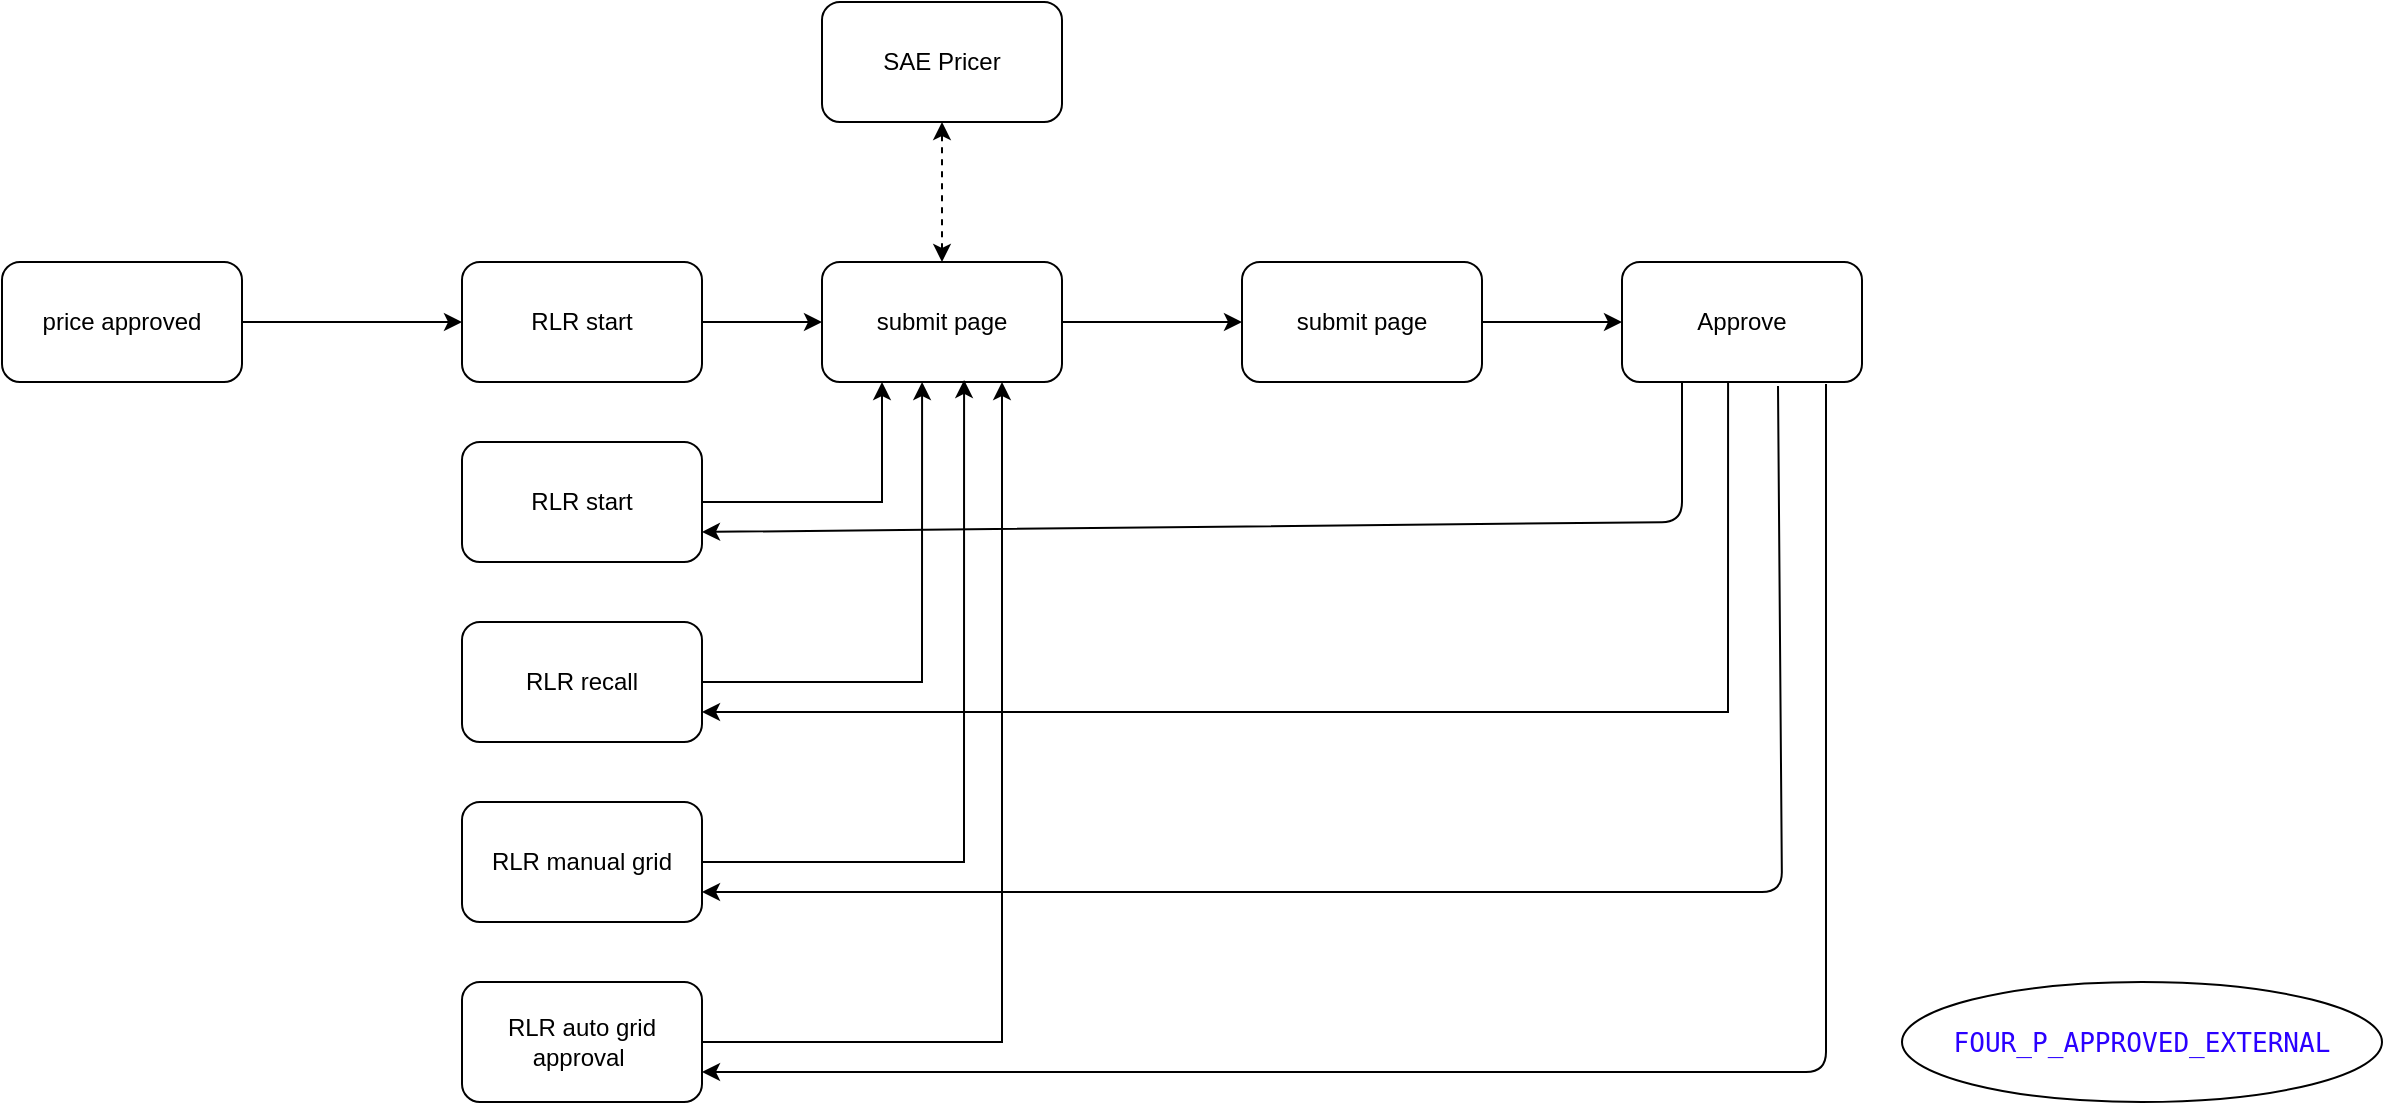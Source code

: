<mxfile version="14.2.9" type="github">
  <diagram id="mZGh_RR28e_5rWhWMPwG" name="Page-1">
    <mxGraphModel dx="1422" dy="794" grid="1" gridSize="10" guides="1" tooltips="1" connect="1" arrows="1" fold="1" page="1" pageScale="1" pageWidth="850" pageHeight="1100" math="0" shadow="0">
      <root>
        <mxCell id="0" />
        <mxCell id="1" parent="0" />
        <mxCell id="PxzkpLSmrIi1IH7mPmlL-12" style="edgeStyle=orthogonalEdgeStyle;rounded=0;orthogonalLoop=1;jettySize=auto;html=1;" parent="1" source="PxzkpLSmrIi1IH7mPmlL-1" target="PxzkpLSmrIi1IH7mPmlL-2" edge="1">
          <mxGeometry relative="1" as="geometry" />
        </mxCell>
        <mxCell id="PxzkpLSmrIi1IH7mPmlL-1" value="price approved" style="rounded=1;whiteSpace=wrap;html=1;" parent="1" vertex="1">
          <mxGeometry x="10" y="290" width="120" height="60" as="geometry" />
        </mxCell>
        <mxCell id="PxzkpLSmrIi1IH7mPmlL-11" style="edgeStyle=orthogonalEdgeStyle;rounded=0;orthogonalLoop=1;jettySize=auto;html=1;" parent="1" source="PxzkpLSmrIi1IH7mPmlL-2" target="PxzkpLSmrIi1IH7mPmlL-3" edge="1">
          <mxGeometry relative="1" as="geometry" />
        </mxCell>
        <mxCell id="PxzkpLSmrIi1IH7mPmlL-2" value="RLR start" style="rounded=1;whiteSpace=wrap;html=1;" parent="1" vertex="1">
          <mxGeometry x="240" y="290" width="120" height="60" as="geometry" />
        </mxCell>
        <mxCell id="PxzkpLSmrIi1IH7mPmlL-10" style="edgeStyle=orthogonalEdgeStyle;rounded=0;orthogonalLoop=1;jettySize=auto;html=1;" parent="1" source="PxzkpLSmrIi1IH7mPmlL-3" target="PxzkpLSmrIi1IH7mPmlL-5" edge="1">
          <mxGeometry relative="1" as="geometry" />
        </mxCell>
        <mxCell id="PxzkpLSmrIi1IH7mPmlL-3" value="submit page" style="rounded=1;whiteSpace=wrap;html=1;" parent="1" vertex="1">
          <mxGeometry x="420" y="290" width="120" height="60" as="geometry" />
        </mxCell>
        <mxCell id="PxzkpLSmrIi1IH7mPmlL-14" style="edgeStyle=orthogonalEdgeStyle;rounded=0;orthogonalLoop=1;jettySize=auto;html=1;entryX=0.417;entryY=1;entryDx=0;entryDy=0;entryPerimeter=0;" parent="1" source="PxzkpLSmrIi1IH7mPmlL-4" target="PxzkpLSmrIi1IH7mPmlL-3" edge="1">
          <mxGeometry relative="1" as="geometry" />
        </mxCell>
        <mxCell id="PxzkpLSmrIi1IH7mPmlL-4" value="RLR recall" style="rounded=1;whiteSpace=wrap;html=1;" parent="1" vertex="1">
          <mxGeometry x="240" y="470" width="120" height="60" as="geometry" />
        </mxCell>
        <mxCell id="PxzkpLSmrIi1IH7mPmlL-7" style="edgeStyle=orthogonalEdgeStyle;rounded=0;orthogonalLoop=1;jettySize=auto;html=1;entryX=1;entryY=0.75;entryDx=0;entryDy=0;exitX=0.442;exitY=0.983;exitDx=0;exitDy=0;exitPerimeter=0;" parent="1" source="ErRua213hZi1VkKvtBRZ-1" target="PxzkpLSmrIi1IH7mPmlL-4" edge="1">
          <mxGeometry relative="1" as="geometry">
            <Array as="points">
              <mxPoint x="873" y="515" />
            </Array>
          </mxGeometry>
        </mxCell>
        <mxCell id="ErRua213hZi1VkKvtBRZ-2" style="edgeStyle=orthogonalEdgeStyle;rounded=0;orthogonalLoop=1;jettySize=auto;html=1;entryX=0;entryY=0.5;entryDx=0;entryDy=0;" edge="1" parent="1" source="PxzkpLSmrIi1IH7mPmlL-5" target="ErRua213hZi1VkKvtBRZ-1">
          <mxGeometry relative="1" as="geometry" />
        </mxCell>
        <mxCell id="PxzkpLSmrIi1IH7mPmlL-5" value="submit page" style="rounded=1;whiteSpace=wrap;html=1;" parent="1" vertex="1">
          <mxGeometry x="630" y="290" width="120" height="60" as="geometry" />
        </mxCell>
        <mxCell id="PxzkpLSmrIi1IH7mPmlL-9" style="edgeStyle=orthogonalEdgeStyle;rounded=0;orthogonalLoop=1;jettySize=auto;html=1;entryX=0.25;entryY=1;entryDx=0;entryDy=0;" parent="1" source="PxzkpLSmrIi1IH7mPmlL-6" target="PxzkpLSmrIi1IH7mPmlL-3" edge="1">
          <mxGeometry relative="1" as="geometry" />
        </mxCell>
        <mxCell id="PxzkpLSmrIi1IH7mPmlL-6" value="RLR start" style="rounded=1;whiteSpace=wrap;html=1;" parent="1" vertex="1">
          <mxGeometry x="240" y="380" width="120" height="60" as="geometry" />
        </mxCell>
        <mxCell id="PxzkpLSmrIi1IH7mPmlL-8" value="" style="endArrow=classic;html=1;entryX=1;entryY=0.75;entryDx=0;entryDy=0;exitX=0.25;exitY=1;exitDx=0;exitDy=0;" parent="1" source="ErRua213hZi1VkKvtBRZ-1" target="PxzkpLSmrIi1IH7mPmlL-6" edge="1">
          <mxGeometry width="50" height="50" relative="1" as="geometry">
            <mxPoint x="400" y="430" as="sourcePoint" />
            <mxPoint x="450" y="380" as="targetPoint" />
            <Array as="points">
              <mxPoint x="850" y="420" />
            </Array>
          </mxGeometry>
        </mxCell>
        <mxCell id="ErRua213hZi1VkKvtBRZ-4" style="edgeStyle=orthogonalEdgeStyle;rounded=0;orthogonalLoop=1;jettySize=auto;html=1;entryX=0.592;entryY=0.983;entryDx=0;entryDy=0;entryPerimeter=0;" edge="1" parent="1" source="PxzkpLSmrIi1IH7mPmlL-19" target="PxzkpLSmrIi1IH7mPmlL-3">
          <mxGeometry relative="1" as="geometry" />
        </mxCell>
        <mxCell id="PxzkpLSmrIi1IH7mPmlL-19" value="RLR manual grid" style="rounded=1;whiteSpace=wrap;html=1;" parent="1" vertex="1">
          <mxGeometry x="240" y="560" width="120" height="60" as="geometry" />
        </mxCell>
        <mxCell id="PxzkpLSmrIi1IH7mPmlL-20" value="&lt;pre style=&quot;background-color: #ffffff ; color: #000000 ; font-family: &amp;quot;jetbrains mono&amp;quot; , monospace ; font-size: 9.8pt&quot;&gt;&lt;span style=&quot;color: #2a00ff&quot;&gt;FOUR_P_APPROVED_EXTERNAL&lt;/span&gt;&lt;/pre&gt;" style="ellipse;whiteSpace=wrap;html=1;" parent="1" vertex="1">
          <mxGeometry x="960" y="650" width="240" height="60" as="geometry" />
        </mxCell>
        <mxCell id="ErRua213hZi1VkKvtBRZ-3" style="edgeStyle=orthogonalEdgeStyle;rounded=0;orthogonalLoop=1;jettySize=auto;html=1;entryX=0.75;entryY=1;entryDx=0;entryDy=0;" edge="1" parent="1" source="PxzkpLSmrIi1IH7mPmlL-21" target="PxzkpLSmrIi1IH7mPmlL-3">
          <mxGeometry relative="1" as="geometry" />
        </mxCell>
        <mxCell id="PxzkpLSmrIi1IH7mPmlL-21" value="RLR auto grid approval&amp;nbsp;" style="rounded=1;whiteSpace=wrap;html=1;" parent="1" vertex="1">
          <mxGeometry x="240" y="650" width="120" height="60" as="geometry" />
        </mxCell>
        <mxCell id="ErRua213hZi1VkKvtBRZ-1" value="Approve" style="rounded=1;whiteSpace=wrap;html=1;" vertex="1" parent="1">
          <mxGeometry x="820" y="290" width="120" height="60" as="geometry" />
        </mxCell>
        <mxCell id="ErRua213hZi1VkKvtBRZ-5" value="" style="endArrow=classic;html=1;entryX=1;entryY=0.75;entryDx=0;entryDy=0;exitX=0.65;exitY=1.033;exitDx=0;exitDy=0;exitPerimeter=0;" edge="1" parent="1" source="ErRua213hZi1VkKvtBRZ-1" target="PxzkpLSmrIi1IH7mPmlL-19">
          <mxGeometry width="50" height="50" relative="1" as="geometry">
            <mxPoint x="430" y="460" as="sourcePoint" />
            <mxPoint x="480" y="410" as="targetPoint" />
            <Array as="points">
              <mxPoint x="900" y="605" />
            </Array>
          </mxGeometry>
        </mxCell>
        <mxCell id="ErRua213hZi1VkKvtBRZ-6" value="" style="endArrow=classic;html=1;entryX=1;entryY=0.75;entryDx=0;entryDy=0;exitX=0.85;exitY=1.017;exitDx=0;exitDy=0;exitPerimeter=0;" edge="1" parent="1" source="ErRua213hZi1VkKvtBRZ-1" target="PxzkpLSmrIi1IH7mPmlL-21">
          <mxGeometry width="50" height="50" relative="1" as="geometry">
            <mxPoint x="430" y="460" as="sourcePoint" />
            <mxPoint x="480" y="410" as="targetPoint" />
            <Array as="points">
              <mxPoint x="922" y="695" />
            </Array>
          </mxGeometry>
        </mxCell>
        <mxCell id="ErRua213hZi1VkKvtBRZ-7" value="SAE Pricer" style="rounded=1;whiteSpace=wrap;html=1;" vertex="1" parent="1">
          <mxGeometry x="420" y="160" width="120" height="60" as="geometry" />
        </mxCell>
        <mxCell id="ErRua213hZi1VkKvtBRZ-8" value="" style="endArrow=classic;startArrow=classic;html=1;exitX=0.5;exitY=0;exitDx=0;exitDy=0;dashed=1;entryX=0.5;entryY=1;entryDx=0;entryDy=0;" edge="1" parent="1" source="PxzkpLSmrIi1IH7mPmlL-3" target="ErRua213hZi1VkKvtBRZ-7">
          <mxGeometry width="50" height="50" relative="1" as="geometry">
            <mxPoint x="660" y="390" as="sourcePoint" />
            <mxPoint x="520" y="240" as="targetPoint" />
            <Array as="points" />
          </mxGeometry>
        </mxCell>
      </root>
    </mxGraphModel>
  </diagram>
</mxfile>
